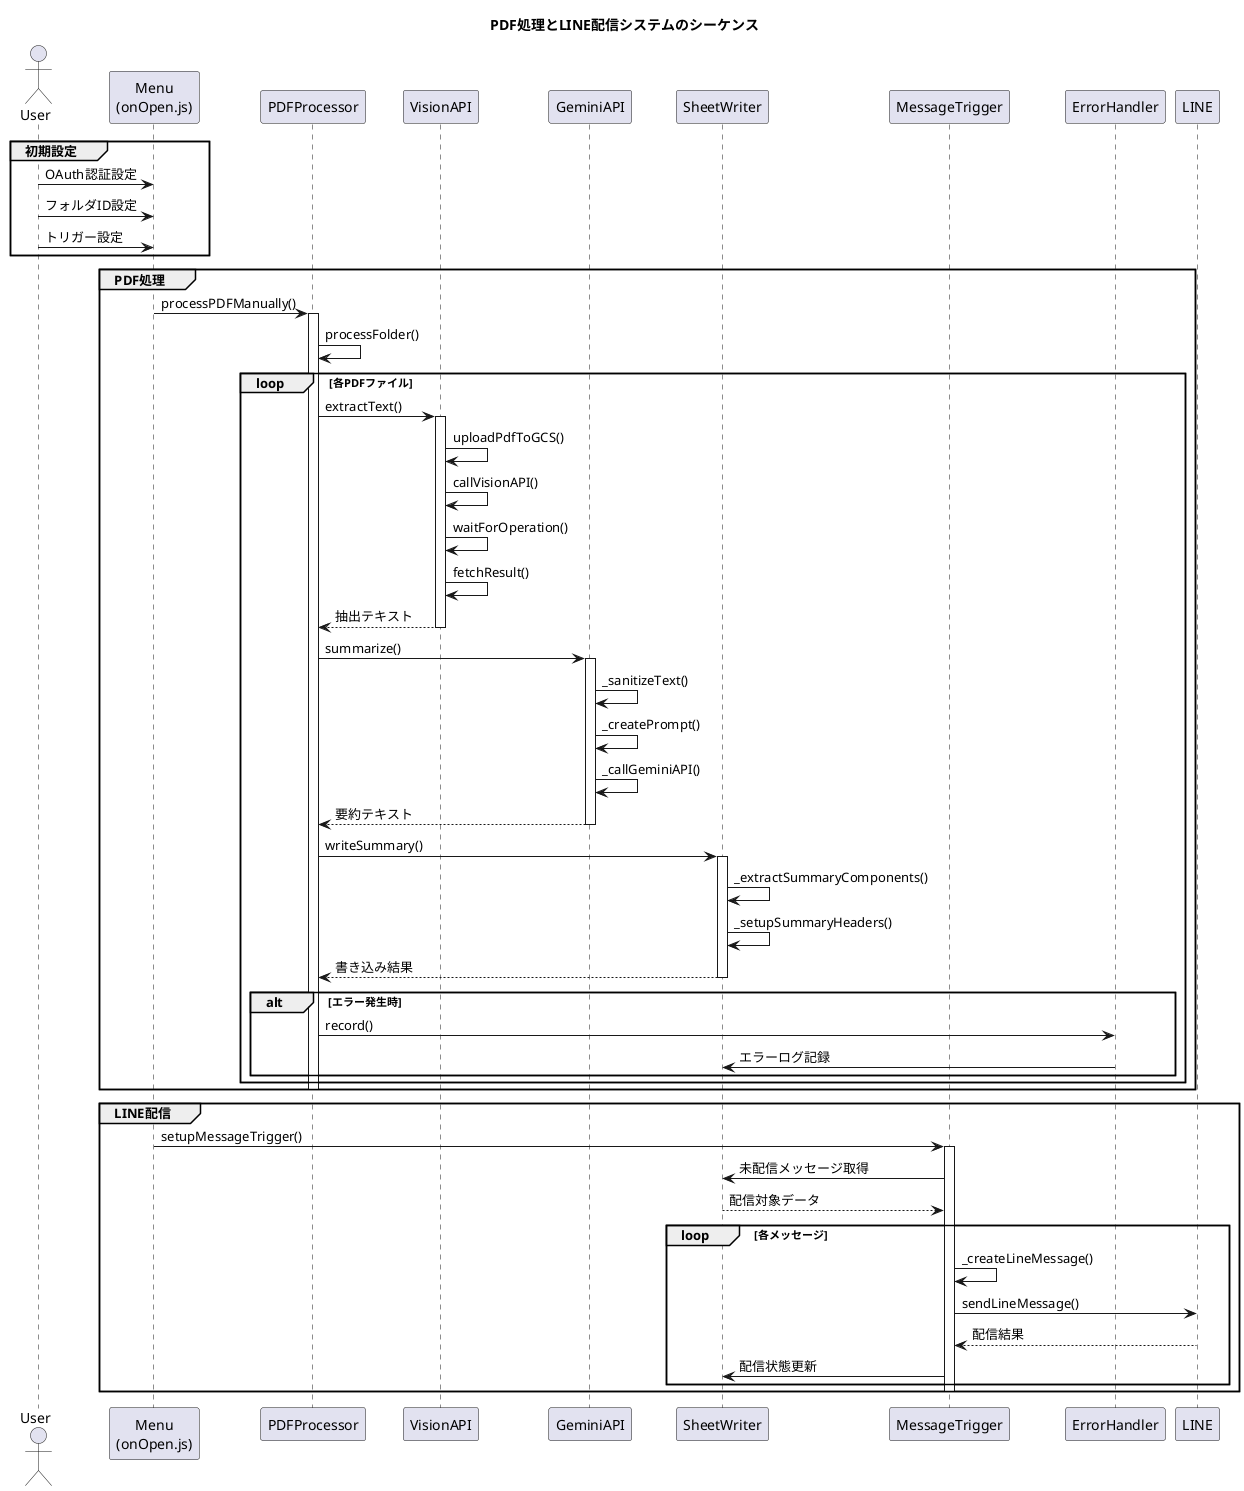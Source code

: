 @startuml
title PDF処理とLINE配信システムのシーケンス

' アクターとコンポーネントの定義
actor User
participant "Menu\n(onOpen.js)" as Menu
participant "PDFProcessor" as PDFProcessor
participant "VisionAPI" as VisionAPI
participant "GeminiAPI" as GeminiAPI
participant "SheetWriter" as SheetWriter
participant "MessageTrigger" as MessageTrigger
participant "ErrorHandler" as ErrorHandler
participant LINE

' 初期設定フロー
group 初期設定
    User -> Menu: OAuth認証設定
    User -> Menu: フォルダID設定
    User -> Menu: トリガー設定
end

' PDF処理フロー
group PDF処理
    Menu -> PDFProcessor: processPDFManually()
    activate PDFProcessor
        PDFProcessor -> PDFProcessor: processFolder()
        
        loop 各PDFファイル
            PDFProcessor -> VisionAPI: extractText()
            activate VisionAPI
                VisionAPI -> VisionAPI: uploadPdfToGCS()
                VisionAPI -> VisionAPI: callVisionAPI()
                VisionAPI -> VisionAPI: waitForOperation()
                VisionAPI -> VisionAPI: fetchResult()
                VisionAPI --> PDFProcessor: 抽出テキスト
            deactivate VisionAPI
            
            PDFProcessor -> GeminiAPI: summarize()
            activate GeminiAPI
                GeminiAPI -> GeminiAPI: _sanitizeText()
                GeminiAPI -> GeminiAPI: _createPrompt()
                GeminiAPI -> GeminiAPI: _callGeminiAPI()
                GeminiAPI --> PDFProcessor: 要約テキスト
            deactivate GeminiAPI
            
            PDFProcessor -> SheetWriter: writeSummary()
            activate SheetWriter
                SheetWriter -> SheetWriter: _extractSummaryComponents()
                SheetWriter -> SheetWriter: _setupSummaryHeaders()
                SheetWriter --> PDFProcessor: 書き込み結果
            deactivate SheetWriter
            
            alt エラー発生時
                PDFProcessor -> ErrorHandler: record()
                ErrorHandler -> SheetWriter: エラーログ記録
            end
        end
    deactivate PDFProcessor
end

' LINE配信フロー
group LINE配信
    Menu -> MessageTrigger: setupMessageTrigger()
    activate MessageTrigger
        MessageTrigger -> SheetWriter: 未配信メッセージ取得
        SheetWriter --> MessageTrigger: 配信対象データ
        
        loop 各メッセージ
            MessageTrigger -> MessageTrigger: _createLineMessage()
            MessageTrigger -> LINE: sendLineMessage()
            LINE --> MessageTrigger: 配信結果
            MessageTrigger -> SheetWriter: 配信状態更新
        end
    deactivate MessageTrigger
end

@enduml 
